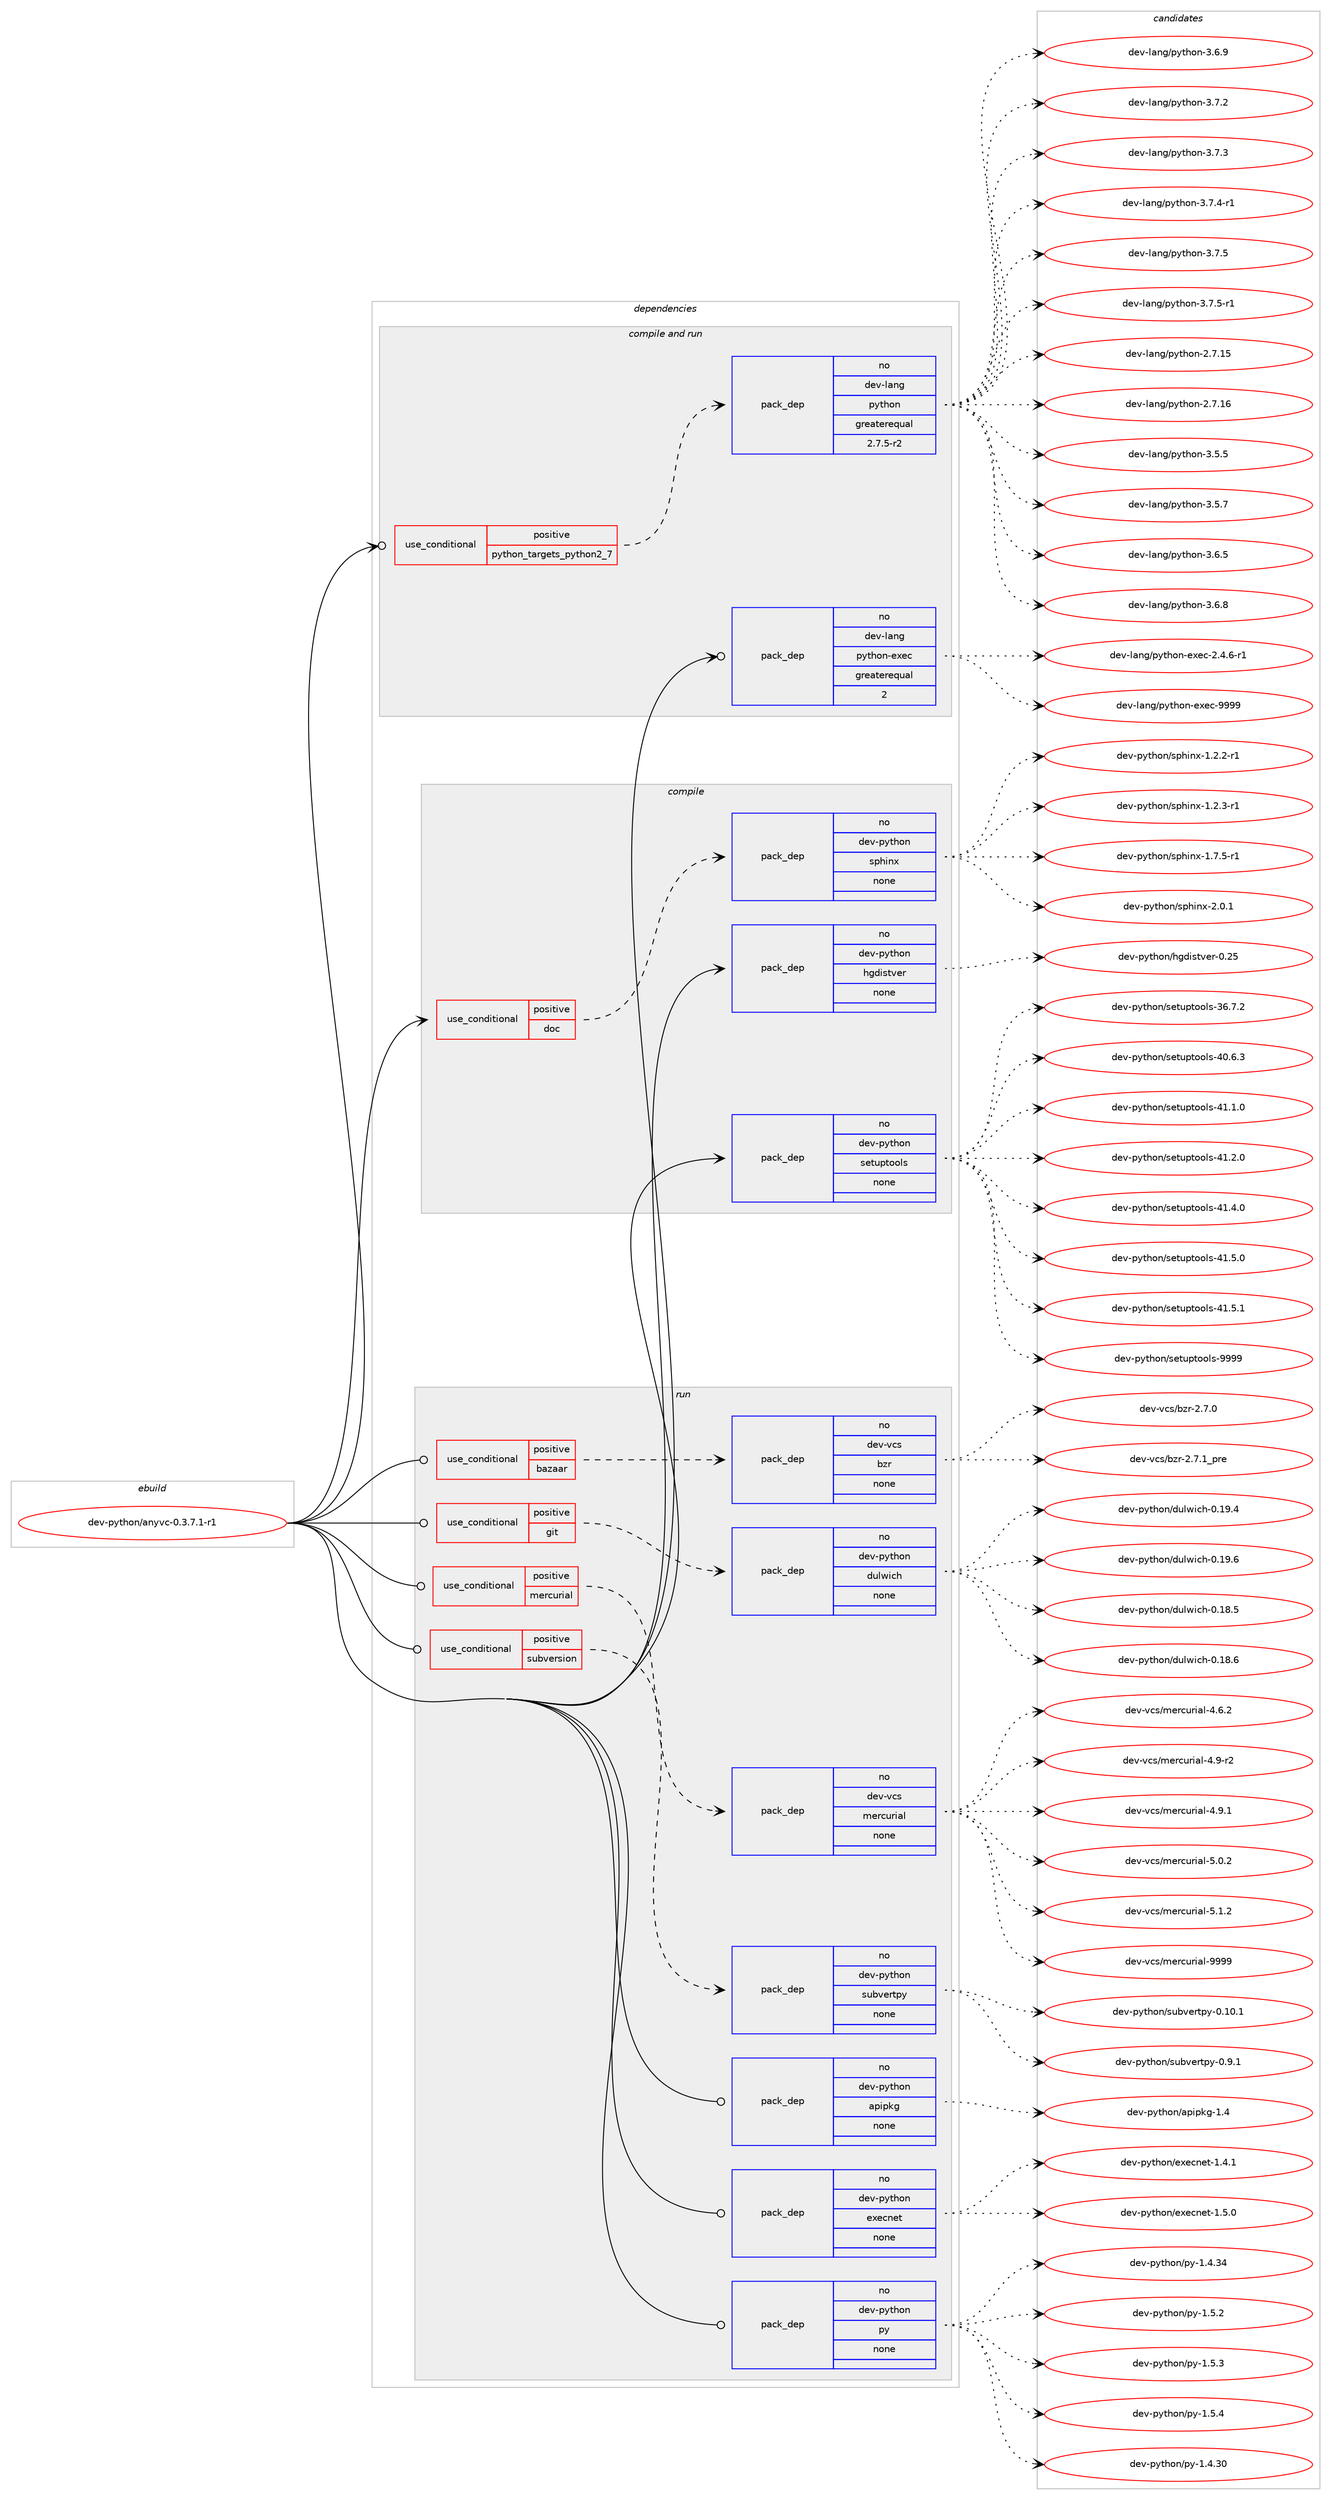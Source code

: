 digraph prolog {

# *************
# Graph options
# *************

newrank=true;
concentrate=true;
compound=true;
graph [rankdir=LR,fontname=Helvetica,fontsize=10,ranksep=1.5];#, ranksep=2.5, nodesep=0.2];
edge  [arrowhead=vee];
node  [fontname=Helvetica,fontsize=10];

# **********
# The ebuild
# **********

subgraph cluster_leftcol {
color=gray;
rank=same;
label=<<i>ebuild</i>>;
id [label="dev-python/anyvc-0.3.7.1-r1", color=red, width=4, href="../dev-python/anyvc-0.3.7.1-r1.svg"];
}

# ****************
# The dependencies
# ****************

subgraph cluster_midcol {
color=gray;
label=<<i>dependencies</i>>;
subgraph cluster_compile {
fillcolor="#eeeeee";
style=filled;
label=<<i>compile</i>>;
subgraph cond136139 {
dependency594204 [label=<<TABLE BORDER="0" CELLBORDER="1" CELLSPACING="0" CELLPADDING="4"><TR><TD ROWSPAN="3" CELLPADDING="10">use_conditional</TD></TR><TR><TD>positive</TD></TR><TR><TD>doc</TD></TR></TABLE>>, shape=none, color=red];
subgraph pack446293 {
dependency594205 [label=<<TABLE BORDER="0" CELLBORDER="1" CELLSPACING="0" CELLPADDING="4" WIDTH="220"><TR><TD ROWSPAN="6" CELLPADDING="30">pack_dep</TD></TR><TR><TD WIDTH="110">no</TD></TR><TR><TD>dev-python</TD></TR><TR><TD>sphinx</TD></TR><TR><TD>none</TD></TR><TR><TD></TD></TR></TABLE>>, shape=none, color=blue];
}
dependency594204:e -> dependency594205:w [weight=20,style="dashed",arrowhead="vee"];
}
id:e -> dependency594204:w [weight=20,style="solid",arrowhead="vee"];
subgraph pack446294 {
dependency594206 [label=<<TABLE BORDER="0" CELLBORDER="1" CELLSPACING="0" CELLPADDING="4" WIDTH="220"><TR><TD ROWSPAN="6" CELLPADDING="30">pack_dep</TD></TR><TR><TD WIDTH="110">no</TD></TR><TR><TD>dev-python</TD></TR><TR><TD>hgdistver</TD></TR><TR><TD>none</TD></TR><TR><TD></TD></TR></TABLE>>, shape=none, color=blue];
}
id:e -> dependency594206:w [weight=20,style="solid",arrowhead="vee"];
subgraph pack446295 {
dependency594207 [label=<<TABLE BORDER="0" CELLBORDER="1" CELLSPACING="0" CELLPADDING="4" WIDTH="220"><TR><TD ROWSPAN="6" CELLPADDING="30">pack_dep</TD></TR><TR><TD WIDTH="110">no</TD></TR><TR><TD>dev-python</TD></TR><TR><TD>setuptools</TD></TR><TR><TD>none</TD></TR><TR><TD></TD></TR></TABLE>>, shape=none, color=blue];
}
id:e -> dependency594207:w [weight=20,style="solid",arrowhead="vee"];
}
subgraph cluster_compileandrun {
fillcolor="#eeeeee";
style=filled;
label=<<i>compile and run</i>>;
subgraph cond136140 {
dependency594208 [label=<<TABLE BORDER="0" CELLBORDER="1" CELLSPACING="0" CELLPADDING="4"><TR><TD ROWSPAN="3" CELLPADDING="10">use_conditional</TD></TR><TR><TD>positive</TD></TR><TR><TD>python_targets_python2_7</TD></TR></TABLE>>, shape=none, color=red];
subgraph pack446296 {
dependency594209 [label=<<TABLE BORDER="0" CELLBORDER="1" CELLSPACING="0" CELLPADDING="4" WIDTH="220"><TR><TD ROWSPAN="6" CELLPADDING="30">pack_dep</TD></TR><TR><TD WIDTH="110">no</TD></TR><TR><TD>dev-lang</TD></TR><TR><TD>python</TD></TR><TR><TD>greaterequal</TD></TR><TR><TD>2.7.5-r2</TD></TR></TABLE>>, shape=none, color=blue];
}
dependency594208:e -> dependency594209:w [weight=20,style="dashed",arrowhead="vee"];
}
id:e -> dependency594208:w [weight=20,style="solid",arrowhead="odotvee"];
subgraph pack446297 {
dependency594210 [label=<<TABLE BORDER="0" CELLBORDER="1" CELLSPACING="0" CELLPADDING="4" WIDTH="220"><TR><TD ROWSPAN="6" CELLPADDING="30">pack_dep</TD></TR><TR><TD WIDTH="110">no</TD></TR><TR><TD>dev-lang</TD></TR><TR><TD>python-exec</TD></TR><TR><TD>greaterequal</TD></TR><TR><TD>2</TD></TR></TABLE>>, shape=none, color=blue];
}
id:e -> dependency594210:w [weight=20,style="solid",arrowhead="odotvee"];
}
subgraph cluster_run {
fillcolor="#eeeeee";
style=filled;
label=<<i>run</i>>;
subgraph cond136141 {
dependency594211 [label=<<TABLE BORDER="0" CELLBORDER="1" CELLSPACING="0" CELLPADDING="4"><TR><TD ROWSPAN="3" CELLPADDING="10">use_conditional</TD></TR><TR><TD>positive</TD></TR><TR><TD>bazaar</TD></TR></TABLE>>, shape=none, color=red];
subgraph pack446298 {
dependency594212 [label=<<TABLE BORDER="0" CELLBORDER="1" CELLSPACING="0" CELLPADDING="4" WIDTH="220"><TR><TD ROWSPAN="6" CELLPADDING="30">pack_dep</TD></TR><TR><TD WIDTH="110">no</TD></TR><TR><TD>dev-vcs</TD></TR><TR><TD>bzr</TD></TR><TR><TD>none</TD></TR><TR><TD></TD></TR></TABLE>>, shape=none, color=blue];
}
dependency594211:e -> dependency594212:w [weight=20,style="dashed",arrowhead="vee"];
}
id:e -> dependency594211:w [weight=20,style="solid",arrowhead="odot"];
subgraph cond136142 {
dependency594213 [label=<<TABLE BORDER="0" CELLBORDER="1" CELLSPACING="0" CELLPADDING="4"><TR><TD ROWSPAN="3" CELLPADDING="10">use_conditional</TD></TR><TR><TD>positive</TD></TR><TR><TD>git</TD></TR></TABLE>>, shape=none, color=red];
subgraph pack446299 {
dependency594214 [label=<<TABLE BORDER="0" CELLBORDER="1" CELLSPACING="0" CELLPADDING="4" WIDTH="220"><TR><TD ROWSPAN="6" CELLPADDING="30">pack_dep</TD></TR><TR><TD WIDTH="110">no</TD></TR><TR><TD>dev-python</TD></TR><TR><TD>dulwich</TD></TR><TR><TD>none</TD></TR><TR><TD></TD></TR></TABLE>>, shape=none, color=blue];
}
dependency594213:e -> dependency594214:w [weight=20,style="dashed",arrowhead="vee"];
}
id:e -> dependency594213:w [weight=20,style="solid",arrowhead="odot"];
subgraph cond136143 {
dependency594215 [label=<<TABLE BORDER="0" CELLBORDER="1" CELLSPACING="0" CELLPADDING="4"><TR><TD ROWSPAN="3" CELLPADDING="10">use_conditional</TD></TR><TR><TD>positive</TD></TR><TR><TD>mercurial</TD></TR></TABLE>>, shape=none, color=red];
subgraph pack446300 {
dependency594216 [label=<<TABLE BORDER="0" CELLBORDER="1" CELLSPACING="0" CELLPADDING="4" WIDTH="220"><TR><TD ROWSPAN="6" CELLPADDING="30">pack_dep</TD></TR><TR><TD WIDTH="110">no</TD></TR><TR><TD>dev-vcs</TD></TR><TR><TD>mercurial</TD></TR><TR><TD>none</TD></TR><TR><TD></TD></TR></TABLE>>, shape=none, color=blue];
}
dependency594215:e -> dependency594216:w [weight=20,style="dashed",arrowhead="vee"];
}
id:e -> dependency594215:w [weight=20,style="solid",arrowhead="odot"];
subgraph cond136144 {
dependency594217 [label=<<TABLE BORDER="0" CELLBORDER="1" CELLSPACING="0" CELLPADDING="4"><TR><TD ROWSPAN="3" CELLPADDING="10">use_conditional</TD></TR><TR><TD>positive</TD></TR><TR><TD>subversion</TD></TR></TABLE>>, shape=none, color=red];
subgraph pack446301 {
dependency594218 [label=<<TABLE BORDER="0" CELLBORDER="1" CELLSPACING="0" CELLPADDING="4" WIDTH="220"><TR><TD ROWSPAN="6" CELLPADDING="30">pack_dep</TD></TR><TR><TD WIDTH="110">no</TD></TR><TR><TD>dev-python</TD></TR><TR><TD>subvertpy</TD></TR><TR><TD>none</TD></TR><TR><TD></TD></TR></TABLE>>, shape=none, color=blue];
}
dependency594217:e -> dependency594218:w [weight=20,style="dashed",arrowhead="vee"];
}
id:e -> dependency594217:w [weight=20,style="solid",arrowhead="odot"];
subgraph pack446302 {
dependency594219 [label=<<TABLE BORDER="0" CELLBORDER="1" CELLSPACING="0" CELLPADDING="4" WIDTH="220"><TR><TD ROWSPAN="6" CELLPADDING="30">pack_dep</TD></TR><TR><TD WIDTH="110">no</TD></TR><TR><TD>dev-python</TD></TR><TR><TD>apipkg</TD></TR><TR><TD>none</TD></TR><TR><TD></TD></TR></TABLE>>, shape=none, color=blue];
}
id:e -> dependency594219:w [weight=20,style="solid",arrowhead="odot"];
subgraph pack446303 {
dependency594220 [label=<<TABLE BORDER="0" CELLBORDER="1" CELLSPACING="0" CELLPADDING="4" WIDTH="220"><TR><TD ROWSPAN="6" CELLPADDING="30">pack_dep</TD></TR><TR><TD WIDTH="110">no</TD></TR><TR><TD>dev-python</TD></TR><TR><TD>execnet</TD></TR><TR><TD>none</TD></TR><TR><TD></TD></TR></TABLE>>, shape=none, color=blue];
}
id:e -> dependency594220:w [weight=20,style="solid",arrowhead="odot"];
subgraph pack446304 {
dependency594221 [label=<<TABLE BORDER="0" CELLBORDER="1" CELLSPACING="0" CELLPADDING="4" WIDTH="220"><TR><TD ROWSPAN="6" CELLPADDING="30">pack_dep</TD></TR><TR><TD WIDTH="110">no</TD></TR><TR><TD>dev-python</TD></TR><TR><TD>py</TD></TR><TR><TD>none</TD></TR><TR><TD></TD></TR></TABLE>>, shape=none, color=blue];
}
id:e -> dependency594221:w [weight=20,style="solid",arrowhead="odot"];
}
}

# **************
# The candidates
# **************

subgraph cluster_choices {
rank=same;
color=gray;
label=<<i>candidates</i>>;

subgraph choice446293 {
color=black;
nodesep=1;
choice10010111845112121116104111110471151121041051101204549465046504511449 [label="dev-python/sphinx-1.2.2-r1", color=red, width=4,href="../dev-python/sphinx-1.2.2-r1.svg"];
choice10010111845112121116104111110471151121041051101204549465046514511449 [label="dev-python/sphinx-1.2.3-r1", color=red, width=4,href="../dev-python/sphinx-1.2.3-r1.svg"];
choice10010111845112121116104111110471151121041051101204549465546534511449 [label="dev-python/sphinx-1.7.5-r1", color=red, width=4,href="../dev-python/sphinx-1.7.5-r1.svg"];
choice1001011184511212111610411111047115112104105110120455046484649 [label="dev-python/sphinx-2.0.1", color=red, width=4,href="../dev-python/sphinx-2.0.1.svg"];
dependency594205:e -> choice10010111845112121116104111110471151121041051101204549465046504511449:w [style=dotted,weight="100"];
dependency594205:e -> choice10010111845112121116104111110471151121041051101204549465046514511449:w [style=dotted,weight="100"];
dependency594205:e -> choice10010111845112121116104111110471151121041051101204549465546534511449:w [style=dotted,weight="100"];
dependency594205:e -> choice1001011184511212111610411111047115112104105110120455046484649:w [style=dotted,weight="100"];
}
subgraph choice446294 {
color=black;
nodesep=1;
choice10010111845112121116104111110471041031001051151161181011144548465053 [label="dev-python/hgdistver-0.25", color=red, width=4,href="../dev-python/hgdistver-0.25.svg"];
dependency594206:e -> choice10010111845112121116104111110471041031001051151161181011144548465053:w [style=dotted,weight="100"];
}
subgraph choice446295 {
color=black;
nodesep=1;
choice100101118451121211161041111104711510111611711211611111110811545515446554650 [label="dev-python/setuptools-36.7.2", color=red, width=4,href="../dev-python/setuptools-36.7.2.svg"];
choice100101118451121211161041111104711510111611711211611111110811545524846544651 [label="dev-python/setuptools-40.6.3", color=red, width=4,href="../dev-python/setuptools-40.6.3.svg"];
choice100101118451121211161041111104711510111611711211611111110811545524946494648 [label="dev-python/setuptools-41.1.0", color=red, width=4,href="../dev-python/setuptools-41.1.0.svg"];
choice100101118451121211161041111104711510111611711211611111110811545524946504648 [label="dev-python/setuptools-41.2.0", color=red, width=4,href="../dev-python/setuptools-41.2.0.svg"];
choice100101118451121211161041111104711510111611711211611111110811545524946524648 [label="dev-python/setuptools-41.4.0", color=red, width=4,href="../dev-python/setuptools-41.4.0.svg"];
choice100101118451121211161041111104711510111611711211611111110811545524946534648 [label="dev-python/setuptools-41.5.0", color=red, width=4,href="../dev-python/setuptools-41.5.0.svg"];
choice100101118451121211161041111104711510111611711211611111110811545524946534649 [label="dev-python/setuptools-41.5.1", color=red, width=4,href="../dev-python/setuptools-41.5.1.svg"];
choice10010111845112121116104111110471151011161171121161111111081154557575757 [label="dev-python/setuptools-9999", color=red, width=4,href="../dev-python/setuptools-9999.svg"];
dependency594207:e -> choice100101118451121211161041111104711510111611711211611111110811545515446554650:w [style=dotted,weight="100"];
dependency594207:e -> choice100101118451121211161041111104711510111611711211611111110811545524846544651:w [style=dotted,weight="100"];
dependency594207:e -> choice100101118451121211161041111104711510111611711211611111110811545524946494648:w [style=dotted,weight="100"];
dependency594207:e -> choice100101118451121211161041111104711510111611711211611111110811545524946504648:w [style=dotted,weight="100"];
dependency594207:e -> choice100101118451121211161041111104711510111611711211611111110811545524946524648:w [style=dotted,weight="100"];
dependency594207:e -> choice100101118451121211161041111104711510111611711211611111110811545524946534648:w [style=dotted,weight="100"];
dependency594207:e -> choice100101118451121211161041111104711510111611711211611111110811545524946534649:w [style=dotted,weight="100"];
dependency594207:e -> choice10010111845112121116104111110471151011161171121161111111081154557575757:w [style=dotted,weight="100"];
}
subgraph choice446296 {
color=black;
nodesep=1;
choice10010111845108971101034711212111610411111045504655464953 [label="dev-lang/python-2.7.15", color=red, width=4,href="../dev-lang/python-2.7.15.svg"];
choice10010111845108971101034711212111610411111045504655464954 [label="dev-lang/python-2.7.16", color=red, width=4,href="../dev-lang/python-2.7.16.svg"];
choice100101118451089711010347112121116104111110455146534653 [label="dev-lang/python-3.5.5", color=red, width=4,href="../dev-lang/python-3.5.5.svg"];
choice100101118451089711010347112121116104111110455146534655 [label="dev-lang/python-3.5.7", color=red, width=4,href="../dev-lang/python-3.5.7.svg"];
choice100101118451089711010347112121116104111110455146544653 [label="dev-lang/python-3.6.5", color=red, width=4,href="../dev-lang/python-3.6.5.svg"];
choice100101118451089711010347112121116104111110455146544656 [label="dev-lang/python-3.6.8", color=red, width=4,href="../dev-lang/python-3.6.8.svg"];
choice100101118451089711010347112121116104111110455146544657 [label="dev-lang/python-3.6.9", color=red, width=4,href="../dev-lang/python-3.6.9.svg"];
choice100101118451089711010347112121116104111110455146554650 [label="dev-lang/python-3.7.2", color=red, width=4,href="../dev-lang/python-3.7.2.svg"];
choice100101118451089711010347112121116104111110455146554651 [label="dev-lang/python-3.7.3", color=red, width=4,href="../dev-lang/python-3.7.3.svg"];
choice1001011184510897110103471121211161041111104551465546524511449 [label="dev-lang/python-3.7.4-r1", color=red, width=4,href="../dev-lang/python-3.7.4-r1.svg"];
choice100101118451089711010347112121116104111110455146554653 [label="dev-lang/python-3.7.5", color=red, width=4,href="../dev-lang/python-3.7.5.svg"];
choice1001011184510897110103471121211161041111104551465546534511449 [label="dev-lang/python-3.7.5-r1", color=red, width=4,href="../dev-lang/python-3.7.5-r1.svg"];
dependency594209:e -> choice10010111845108971101034711212111610411111045504655464953:w [style=dotted,weight="100"];
dependency594209:e -> choice10010111845108971101034711212111610411111045504655464954:w [style=dotted,weight="100"];
dependency594209:e -> choice100101118451089711010347112121116104111110455146534653:w [style=dotted,weight="100"];
dependency594209:e -> choice100101118451089711010347112121116104111110455146534655:w [style=dotted,weight="100"];
dependency594209:e -> choice100101118451089711010347112121116104111110455146544653:w [style=dotted,weight="100"];
dependency594209:e -> choice100101118451089711010347112121116104111110455146544656:w [style=dotted,weight="100"];
dependency594209:e -> choice100101118451089711010347112121116104111110455146544657:w [style=dotted,weight="100"];
dependency594209:e -> choice100101118451089711010347112121116104111110455146554650:w [style=dotted,weight="100"];
dependency594209:e -> choice100101118451089711010347112121116104111110455146554651:w [style=dotted,weight="100"];
dependency594209:e -> choice1001011184510897110103471121211161041111104551465546524511449:w [style=dotted,weight="100"];
dependency594209:e -> choice100101118451089711010347112121116104111110455146554653:w [style=dotted,weight="100"];
dependency594209:e -> choice1001011184510897110103471121211161041111104551465546534511449:w [style=dotted,weight="100"];
}
subgraph choice446297 {
color=black;
nodesep=1;
choice10010111845108971101034711212111610411111045101120101994550465246544511449 [label="dev-lang/python-exec-2.4.6-r1", color=red, width=4,href="../dev-lang/python-exec-2.4.6-r1.svg"];
choice10010111845108971101034711212111610411111045101120101994557575757 [label="dev-lang/python-exec-9999", color=red, width=4,href="../dev-lang/python-exec-9999.svg"];
dependency594210:e -> choice10010111845108971101034711212111610411111045101120101994550465246544511449:w [style=dotted,weight="100"];
dependency594210:e -> choice10010111845108971101034711212111610411111045101120101994557575757:w [style=dotted,weight="100"];
}
subgraph choice446298 {
color=black;
nodesep=1;
choice10010111845118991154798122114455046554648 [label="dev-vcs/bzr-2.7.0", color=red, width=4,href="../dev-vcs/bzr-2.7.0.svg"];
choice1001011184511899115479812211445504655464995112114101 [label="dev-vcs/bzr-2.7.1_pre", color=red, width=4,href="../dev-vcs/bzr-2.7.1_pre.svg"];
dependency594212:e -> choice10010111845118991154798122114455046554648:w [style=dotted,weight="100"];
dependency594212:e -> choice1001011184511899115479812211445504655464995112114101:w [style=dotted,weight="100"];
}
subgraph choice446299 {
color=black;
nodesep=1;
choice10010111845112121116104111110471001171081191059910445484649564653 [label="dev-python/dulwich-0.18.5", color=red, width=4,href="../dev-python/dulwich-0.18.5.svg"];
choice10010111845112121116104111110471001171081191059910445484649564654 [label="dev-python/dulwich-0.18.6", color=red, width=4,href="../dev-python/dulwich-0.18.6.svg"];
choice10010111845112121116104111110471001171081191059910445484649574652 [label="dev-python/dulwich-0.19.4", color=red, width=4,href="../dev-python/dulwich-0.19.4.svg"];
choice10010111845112121116104111110471001171081191059910445484649574654 [label="dev-python/dulwich-0.19.6", color=red, width=4,href="../dev-python/dulwich-0.19.6.svg"];
dependency594214:e -> choice10010111845112121116104111110471001171081191059910445484649564653:w [style=dotted,weight="100"];
dependency594214:e -> choice10010111845112121116104111110471001171081191059910445484649564654:w [style=dotted,weight="100"];
dependency594214:e -> choice10010111845112121116104111110471001171081191059910445484649574652:w [style=dotted,weight="100"];
dependency594214:e -> choice10010111845112121116104111110471001171081191059910445484649574654:w [style=dotted,weight="100"];
}
subgraph choice446300 {
color=black;
nodesep=1;
choice1001011184511899115471091011149911711410597108455246544650 [label="dev-vcs/mercurial-4.6.2", color=red, width=4,href="../dev-vcs/mercurial-4.6.2.svg"];
choice1001011184511899115471091011149911711410597108455246574511450 [label="dev-vcs/mercurial-4.9-r2", color=red, width=4,href="../dev-vcs/mercurial-4.9-r2.svg"];
choice1001011184511899115471091011149911711410597108455246574649 [label="dev-vcs/mercurial-4.9.1", color=red, width=4,href="../dev-vcs/mercurial-4.9.1.svg"];
choice1001011184511899115471091011149911711410597108455346484650 [label="dev-vcs/mercurial-5.0.2", color=red, width=4,href="../dev-vcs/mercurial-5.0.2.svg"];
choice1001011184511899115471091011149911711410597108455346494650 [label="dev-vcs/mercurial-5.1.2", color=red, width=4,href="../dev-vcs/mercurial-5.1.2.svg"];
choice10010111845118991154710910111499117114105971084557575757 [label="dev-vcs/mercurial-9999", color=red, width=4,href="../dev-vcs/mercurial-9999.svg"];
dependency594216:e -> choice1001011184511899115471091011149911711410597108455246544650:w [style=dotted,weight="100"];
dependency594216:e -> choice1001011184511899115471091011149911711410597108455246574511450:w [style=dotted,weight="100"];
dependency594216:e -> choice1001011184511899115471091011149911711410597108455246574649:w [style=dotted,weight="100"];
dependency594216:e -> choice1001011184511899115471091011149911711410597108455346484650:w [style=dotted,weight="100"];
dependency594216:e -> choice1001011184511899115471091011149911711410597108455346494650:w [style=dotted,weight="100"];
dependency594216:e -> choice10010111845118991154710910111499117114105971084557575757:w [style=dotted,weight="100"];
}
subgraph choice446301 {
color=black;
nodesep=1;
choice10010111845112121116104111110471151179811810111411611212145484649484649 [label="dev-python/subvertpy-0.10.1", color=red, width=4,href="../dev-python/subvertpy-0.10.1.svg"];
choice100101118451121211161041111104711511798118101114116112121454846574649 [label="dev-python/subvertpy-0.9.1", color=red, width=4,href="../dev-python/subvertpy-0.9.1.svg"];
dependency594218:e -> choice10010111845112121116104111110471151179811810111411611212145484649484649:w [style=dotted,weight="100"];
dependency594218:e -> choice100101118451121211161041111104711511798118101114116112121454846574649:w [style=dotted,weight="100"];
}
subgraph choice446302 {
color=black;
nodesep=1;
choice10010111845112121116104111110479711210511210710345494652 [label="dev-python/apipkg-1.4", color=red, width=4,href="../dev-python/apipkg-1.4.svg"];
dependency594219:e -> choice10010111845112121116104111110479711210511210710345494652:w [style=dotted,weight="100"];
}
subgraph choice446303 {
color=black;
nodesep=1;
choice100101118451121211161041111104710112010199110101116454946524649 [label="dev-python/execnet-1.4.1", color=red, width=4,href="../dev-python/execnet-1.4.1.svg"];
choice100101118451121211161041111104710112010199110101116454946534648 [label="dev-python/execnet-1.5.0", color=red, width=4,href="../dev-python/execnet-1.5.0.svg"];
dependency594220:e -> choice100101118451121211161041111104710112010199110101116454946524649:w [style=dotted,weight="100"];
dependency594220:e -> choice100101118451121211161041111104710112010199110101116454946534648:w [style=dotted,weight="100"];
}
subgraph choice446304 {
color=black;
nodesep=1;
choice100101118451121211161041111104711212145494652465148 [label="dev-python/py-1.4.30", color=red, width=4,href="../dev-python/py-1.4.30.svg"];
choice100101118451121211161041111104711212145494652465152 [label="dev-python/py-1.4.34", color=red, width=4,href="../dev-python/py-1.4.34.svg"];
choice1001011184511212111610411111047112121454946534650 [label="dev-python/py-1.5.2", color=red, width=4,href="../dev-python/py-1.5.2.svg"];
choice1001011184511212111610411111047112121454946534651 [label="dev-python/py-1.5.3", color=red, width=4,href="../dev-python/py-1.5.3.svg"];
choice1001011184511212111610411111047112121454946534652 [label="dev-python/py-1.5.4", color=red, width=4,href="../dev-python/py-1.5.4.svg"];
dependency594221:e -> choice100101118451121211161041111104711212145494652465148:w [style=dotted,weight="100"];
dependency594221:e -> choice100101118451121211161041111104711212145494652465152:w [style=dotted,weight="100"];
dependency594221:e -> choice1001011184511212111610411111047112121454946534650:w [style=dotted,weight="100"];
dependency594221:e -> choice1001011184511212111610411111047112121454946534651:w [style=dotted,weight="100"];
dependency594221:e -> choice1001011184511212111610411111047112121454946534652:w [style=dotted,weight="100"];
}
}

}
